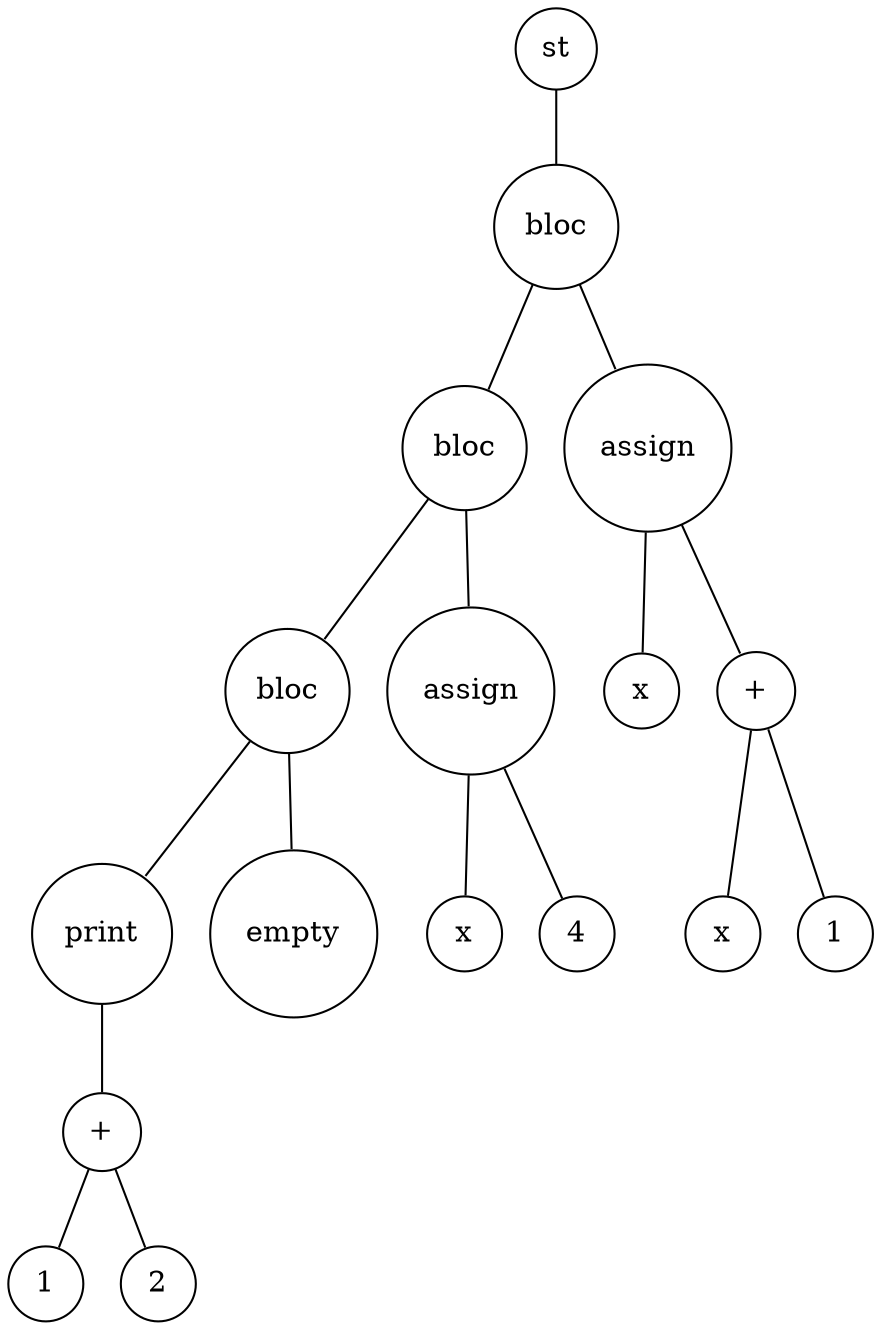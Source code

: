 digraph {
	node [shape=circle]
	"27281b19-e188-4bc9-b585-a7b33a9b40bb" [label=st]
	"1bb04a58-4521-4500-b934-aa922a53c00b" [label=bloc]
	"5ef6116f-af15-4932-b28b-d65c54261a9c" [label=bloc]
	"3ceadba7-03ad-4da9-a81f-fd41d964678a" [label=bloc]
	"4db813ee-36b2-4391-83a7-9f34af779450" [label=print]
	"7998b9ac-7769-4be8-a1d6-896b3e6fdb20" [label="+"]
	"43058fdc-569f-47c0-82a7-544b5ba8e04a" [label=1]
	"7998b9ac-7769-4be8-a1d6-896b3e6fdb20" -> "43058fdc-569f-47c0-82a7-544b5ba8e04a" [arrowsize=0]
	"0cce9d9f-15cb-458e-beb1-d696e5682edb" [label=2]
	"7998b9ac-7769-4be8-a1d6-896b3e6fdb20" -> "0cce9d9f-15cb-458e-beb1-d696e5682edb" [arrowsize=0]
	"4db813ee-36b2-4391-83a7-9f34af779450" -> "7998b9ac-7769-4be8-a1d6-896b3e6fdb20" [arrowsize=0]
	"3ceadba7-03ad-4da9-a81f-fd41d964678a" -> "4db813ee-36b2-4391-83a7-9f34af779450" [arrowsize=0]
	"cacf621a-13c8-4c76-b5c8-8aaaf53982c9" [label=empty]
	"3ceadba7-03ad-4da9-a81f-fd41d964678a" -> "cacf621a-13c8-4c76-b5c8-8aaaf53982c9" [arrowsize=0]
	"5ef6116f-af15-4932-b28b-d65c54261a9c" -> "3ceadba7-03ad-4da9-a81f-fd41d964678a" [arrowsize=0]
	"fd9e0f8c-08f1-4807-b91d-3e3f9d42377c" [label=assign]
	"43c78746-3e6c-484b-bad6-66359936c7c6" [label=x]
	"fd9e0f8c-08f1-4807-b91d-3e3f9d42377c" -> "43c78746-3e6c-484b-bad6-66359936c7c6" [arrowsize=0]
	"2b277757-a6ee-4f87-919f-1be87659009e" [label=4]
	"fd9e0f8c-08f1-4807-b91d-3e3f9d42377c" -> "2b277757-a6ee-4f87-919f-1be87659009e" [arrowsize=0]
	"5ef6116f-af15-4932-b28b-d65c54261a9c" -> "fd9e0f8c-08f1-4807-b91d-3e3f9d42377c" [arrowsize=0]
	"1bb04a58-4521-4500-b934-aa922a53c00b" -> "5ef6116f-af15-4932-b28b-d65c54261a9c" [arrowsize=0]
	"26f862c5-7e2f-47c8-9fb1-93765894e490" [label=assign]
	"a86d0750-889f-40dc-b8f1-7905751ecd86" [label=x]
	"26f862c5-7e2f-47c8-9fb1-93765894e490" -> "a86d0750-889f-40dc-b8f1-7905751ecd86" [arrowsize=0]
	"63fe0fcf-b2f4-4c95-a052-89062321d45a" [label="+"]
	"f1399dab-7633-44e2-ae88-512fa13eb7e3" [label=x]
	"63fe0fcf-b2f4-4c95-a052-89062321d45a" -> "f1399dab-7633-44e2-ae88-512fa13eb7e3" [arrowsize=0]
	"8d6915ca-014f-4041-bfc5-1c2dcc1bdfbb" [label=1]
	"63fe0fcf-b2f4-4c95-a052-89062321d45a" -> "8d6915ca-014f-4041-bfc5-1c2dcc1bdfbb" [arrowsize=0]
	"26f862c5-7e2f-47c8-9fb1-93765894e490" -> "63fe0fcf-b2f4-4c95-a052-89062321d45a" [arrowsize=0]
	"1bb04a58-4521-4500-b934-aa922a53c00b" -> "26f862c5-7e2f-47c8-9fb1-93765894e490" [arrowsize=0]
	"27281b19-e188-4bc9-b585-a7b33a9b40bb" -> "1bb04a58-4521-4500-b934-aa922a53c00b" [arrowsize=0]
}
